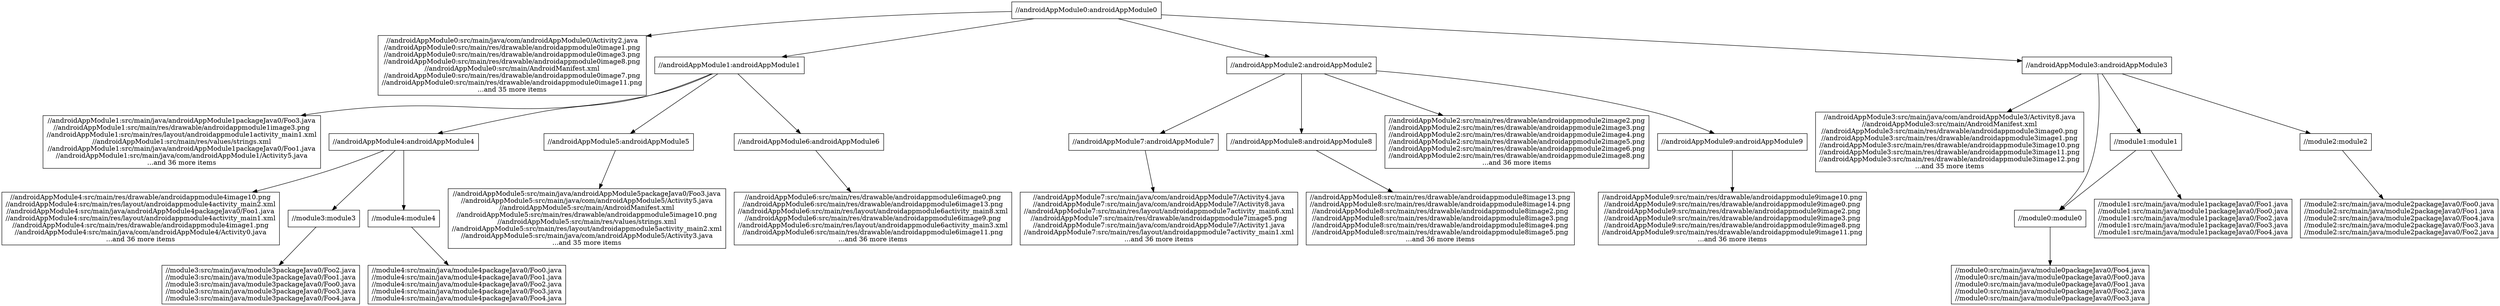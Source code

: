 digraph mygraph {
  node [shape=box];
"//androidAppModule0:androidAppModule0"
"//androidAppModule0:androidAppModule0" -> "//androidAppModule0:src/main/java/com/androidAppModule0/Activity2.java\n//androidAppModule0:src/main/res/drawable/androidappmodule0image1.png\n//androidAppModule0:src/main/res/drawable/androidappmodule0image3.png\n//androidAppModule0:src/main/res/drawable/androidappmodule0image8.png\n//androidAppModule0:src/main/AndroidManifest.xml\n//androidAppModule0:src/main/res/drawable/androidappmodule0image7.png\n//androidAppModule0:src/main/res/drawable/androidappmodule0image11.png\n...and 35 more items"
"//androidAppModule0:androidAppModule0" -> "//androidAppModule1:androidAppModule1"
"//androidAppModule0:androidAppModule0" -> "//androidAppModule2:androidAppModule2"
"//androidAppModule0:androidAppModule0" -> "//androidAppModule3:androidAppModule3"
"//androidAppModule2:androidAppModule2"
"//androidAppModule2:androidAppModule2" -> "//androidAppModule7:androidAppModule7"
"//androidAppModule2:androidAppModule2" -> "//androidAppModule8:androidAppModule8"
"//androidAppModule2:androidAppModule2" -> "//androidAppModule2:src/main/res/drawable/androidappmodule2image2.png\n//androidAppModule2:src/main/res/drawable/androidappmodule2image3.png\n//androidAppModule2:src/main/res/drawable/androidappmodule2image4.png\n//androidAppModule2:src/main/res/drawable/androidappmodule2image5.png\n//androidAppModule2:src/main/res/drawable/androidappmodule2image6.png\n//androidAppModule2:src/main/res/drawable/androidappmodule2image8.png\n...and 36 more items"
"//androidAppModule2:androidAppModule2" -> "//androidAppModule9:androidAppModule9"
"//androidAppModule9:androidAppModule9"
"//androidAppModule9:androidAppModule9" -> "//androidAppModule9:src/main/res/drawable/androidappmodule9image10.png\n//androidAppModule9:src/main/res/drawable/androidappmodule9image0.png\n//androidAppModule9:src/main/res/drawable/androidappmodule9image2.png\n//androidAppModule9:src/main/res/drawable/androidappmodule9image3.png\n//androidAppModule9:src/main/res/drawable/androidappmodule9image8.png\n//androidAppModule9:src/main/res/drawable/androidappmodule9image11.png\n...and 36 more items"
"//androidAppModule9:src/main/res/drawable/androidappmodule9image10.png\n//androidAppModule9:src/main/res/drawable/androidappmodule9image0.png\n//androidAppModule9:src/main/res/drawable/androidappmodule9image2.png\n//androidAppModule9:src/main/res/drawable/androidappmodule9image3.png\n//androidAppModule9:src/main/res/drawable/androidappmodule9image8.png\n//androidAppModule9:src/main/res/drawable/androidappmodule9image11.png\n...and 36 more items"
"//androidAppModule2:src/main/res/drawable/androidappmodule2image2.png\n//androidAppModule2:src/main/res/drawable/androidappmodule2image3.png\n//androidAppModule2:src/main/res/drawable/androidappmodule2image4.png\n//androidAppModule2:src/main/res/drawable/androidappmodule2image5.png\n//androidAppModule2:src/main/res/drawable/androidappmodule2image6.png\n//androidAppModule2:src/main/res/drawable/androidappmodule2image8.png\n...and 36 more items"
"//androidAppModule8:androidAppModule8"
"//androidAppModule8:androidAppModule8" -> "//androidAppModule8:src/main/res/drawable/androidappmodule8image13.png\n//androidAppModule8:src/main/res/drawable/androidappmodule8image14.png\n//androidAppModule8:src/main/res/drawable/androidappmodule8image2.png\n//androidAppModule8:src/main/res/drawable/androidappmodule8image3.png\n//androidAppModule8:src/main/res/drawable/androidappmodule8image4.png\n//androidAppModule8:src/main/res/drawable/androidappmodule8image5.png\n...and 36 more items"
"//androidAppModule8:src/main/res/drawable/androidappmodule8image13.png\n//androidAppModule8:src/main/res/drawable/androidappmodule8image14.png\n//androidAppModule8:src/main/res/drawable/androidappmodule8image2.png\n//androidAppModule8:src/main/res/drawable/androidappmodule8image3.png\n//androidAppModule8:src/main/res/drawable/androidappmodule8image4.png\n//androidAppModule8:src/main/res/drawable/androidappmodule8image5.png\n...and 36 more items"
"//androidAppModule7:androidAppModule7"
"//androidAppModule7:androidAppModule7" -> "//androidAppModule7:src/main/java/com/androidAppModule7/Activity4.java\n//androidAppModule7:src/main/java/com/androidAppModule7/Activity8.java\n//androidAppModule7:src/main/res/layout/androidappmodule7activity_main6.xml\n//androidAppModule7:src/main/res/drawable/androidappmodule7image5.png\n//androidAppModule7:src/main/java/com/androidAppModule7/Activity1.java\n//androidAppModule7:src/main/res/layout/androidappmodule7activity_main1.xml\n...and 36 more items"
"//androidAppModule7:src/main/java/com/androidAppModule7/Activity4.java\n//androidAppModule7:src/main/java/com/androidAppModule7/Activity8.java\n//androidAppModule7:src/main/res/layout/androidappmodule7activity_main6.xml\n//androidAppModule7:src/main/res/drawable/androidappmodule7image5.png\n//androidAppModule7:src/main/java/com/androidAppModule7/Activity1.java\n//androidAppModule7:src/main/res/layout/androidappmodule7activity_main1.xml\n...and 36 more items"
"//androidAppModule1:androidAppModule1"
"//androidAppModule1:androidAppModule1" -> "//androidAppModule1:src/main/java/androidAppModule1packageJava0/Foo3.java\n//androidAppModule1:src/main/res/drawable/androidappmodule1image3.png\n//androidAppModule1:src/main/res/layout/androidappmodule1activity_main1.xml\n//androidAppModule1:src/main/res/values/strings.xml\n//androidAppModule1:src/main/java/androidAppModule1packageJava0/Foo1.java\n//androidAppModule1:src/main/java/com/androidAppModule1/Activity5.java\n...and 36 more items"
"//androidAppModule1:androidAppModule1" -> "//androidAppModule4:androidAppModule4"
"//androidAppModule1:androidAppModule1" -> "//androidAppModule5:androidAppModule5"
"//androidAppModule1:androidAppModule1" -> "//androidAppModule6:androidAppModule6"
"//androidAppModule6:androidAppModule6"
"//androidAppModule6:androidAppModule6" -> "//androidAppModule6:src/main/res/drawable/androidappmodule6image0.png\n//androidAppModule6:src/main/res/drawable/androidappmodule6image13.png\n//androidAppModule6:src/main/res/layout/androidappmodule6activity_main8.xml\n//androidAppModule6:src/main/res/drawable/androidappmodule6image9.png\n//androidAppModule6:src/main/res/layout/androidappmodule6activity_main3.xml\n//androidAppModule6:src/main/res/drawable/androidappmodule6image11.png\n...and 36 more items"
"//androidAppModule6:src/main/res/drawable/androidappmodule6image0.png\n//androidAppModule6:src/main/res/drawable/androidappmodule6image13.png\n//androidAppModule6:src/main/res/layout/androidappmodule6activity_main8.xml\n//androidAppModule6:src/main/res/drawable/androidappmodule6image9.png\n//androidAppModule6:src/main/res/layout/androidappmodule6activity_main3.xml\n//androidAppModule6:src/main/res/drawable/androidappmodule6image11.png\n...and 36 more items"
"//androidAppModule5:androidAppModule5"
"//androidAppModule5:androidAppModule5" -> "//androidAppModule5:src/main/java/androidAppModule5packageJava0/Foo3.java\n//androidAppModule5:src/main/java/com/androidAppModule5/Activity5.java\n//androidAppModule5:src/main/AndroidManifest.xml\n//androidAppModule5:src/main/res/drawable/androidappmodule5image10.png\n//androidAppModule5:src/main/res/values/strings.xml\n//androidAppModule5:src/main/res/layout/androidappmodule5activity_main2.xml\n//androidAppModule5:src/main/java/com/androidAppModule5/Activity3.java\n...and 35 more items"
"//androidAppModule5:src/main/java/androidAppModule5packageJava0/Foo3.java\n//androidAppModule5:src/main/java/com/androidAppModule5/Activity5.java\n//androidAppModule5:src/main/AndroidManifest.xml\n//androidAppModule5:src/main/res/drawable/androidappmodule5image10.png\n//androidAppModule5:src/main/res/values/strings.xml\n//androidAppModule5:src/main/res/layout/androidappmodule5activity_main2.xml\n//androidAppModule5:src/main/java/com/androidAppModule5/Activity3.java\n...and 35 more items"
"//androidAppModule1:src/main/java/androidAppModule1packageJava0/Foo3.java\n//androidAppModule1:src/main/res/drawable/androidappmodule1image3.png\n//androidAppModule1:src/main/res/layout/androidappmodule1activity_main1.xml\n//androidAppModule1:src/main/res/values/strings.xml\n//androidAppModule1:src/main/java/androidAppModule1packageJava0/Foo1.java\n//androidAppModule1:src/main/java/com/androidAppModule1/Activity5.java\n...and 36 more items"
"//androidAppModule3:androidAppModule3"
"//androidAppModule3:androidAppModule3" -> "//androidAppModule3:src/main/java/com/androidAppModule3/Activity8.java\n//androidAppModule3:src/main/AndroidManifest.xml\n//androidAppModule3:src/main/res/drawable/androidappmodule3image0.png\n//androidAppModule3:src/main/res/drawable/androidappmodule3image1.png\n//androidAppModule3:src/main/res/drawable/androidappmodule3image10.png\n//androidAppModule3:src/main/res/drawable/androidappmodule3image11.png\n//androidAppModule3:src/main/res/drawable/androidappmodule3image12.png\n...and 35 more items"
"//androidAppModule3:androidAppModule3" -> "//module1:module1"
"//androidAppModule3:androidAppModule3" -> "//module0:module0"
"//androidAppModule3:androidAppModule3" -> "//module2:module2"
"//module2:module2"
"//module2:module2" -> "//module2:src/main/java/module2packageJava0/Foo0.java\n//module2:src/main/java/module2packageJava0/Foo1.java\n//module2:src/main/java/module2packageJava0/Foo4.java\n//module2:src/main/java/module2packageJava0/Foo3.java\n//module2:src/main/java/module2packageJava0/Foo2.java"
"//module2:src/main/java/module2packageJava0/Foo0.java\n//module2:src/main/java/module2packageJava0/Foo1.java\n//module2:src/main/java/module2packageJava0/Foo4.java\n//module2:src/main/java/module2packageJava0/Foo3.java\n//module2:src/main/java/module2packageJava0/Foo2.java"
"//module1:module1"
"//module1:module1" -> "//module1:src/main/java/module1packageJava0/Foo1.java\n//module1:src/main/java/module1packageJava0/Foo0.java\n//module1:src/main/java/module1packageJava0/Foo2.java\n//module1:src/main/java/module1packageJava0/Foo3.java\n//module1:src/main/java/module1packageJava0/Foo4.java"
"//module1:module1" -> "//module0:module0"
"//module0:module0"
"//module0:module0" -> "//module0:src/main/java/module0packageJava0/Foo4.java\n//module0:src/main/java/module0packageJava0/Foo0.java\n//module0:src/main/java/module0packageJava0/Foo1.java\n//module0:src/main/java/module0packageJava0/Foo2.java\n//module0:src/main/java/module0packageJava0/Foo3.java"
"//module0:src/main/java/module0packageJava0/Foo4.java\n//module0:src/main/java/module0packageJava0/Foo0.java\n//module0:src/main/java/module0packageJava0/Foo1.java\n//module0:src/main/java/module0packageJava0/Foo2.java\n//module0:src/main/java/module0packageJava0/Foo3.java"
"//module1:src/main/java/module1packageJava0/Foo1.java\n//module1:src/main/java/module1packageJava0/Foo0.java\n//module1:src/main/java/module1packageJava0/Foo2.java\n//module1:src/main/java/module1packageJava0/Foo3.java\n//module1:src/main/java/module1packageJava0/Foo4.java"
"//androidAppModule3:src/main/java/com/androidAppModule3/Activity8.java\n//androidAppModule3:src/main/AndroidManifest.xml\n//androidAppModule3:src/main/res/drawable/androidappmodule3image0.png\n//androidAppModule3:src/main/res/drawable/androidappmodule3image1.png\n//androidAppModule3:src/main/res/drawable/androidappmodule3image10.png\n//androidAppModule3:src/main/res/drawable/androidappmodule3image11.png\n//androidAppModule3:src/main/res/drawable/androidappmodule3image12.png\n...and 35 more items"
"//androidAppModule0:src/main/java/com/androidAppModule0/Activity2.java\n//androidAppModule0:src/main/res/drawable/androidappmodule0image1.png\n//androidAppModule0:src/main/res/drawable/androidappmodule0image3.png\n//androidAppModule0:src/main/res/drawable/androidappmodule0image8.png\n//androidAppModule0:src/main/AndroidManifest.xml\n//androidAppModule0:src/main/res/drawable/androidappmodule0image7.png\n//androidAppModule0:src/main/res/drawable/androidappmodule0image11.png\n...and 35 more items"
"//androidAppModule4:androidAppModule4"
"//androidAppModule4:androidAppModule4" -> "//androidAppModule4:src/main/res/drawable/androidappmodule4image10.png\n//androidAppModule4:src/main/res/layout/androidappmodule4activity_main2.xml\n//androidAppModule4:src/main/java/androidAppModule4packageJava0/Foo1.java\n//androidAppModule4:src/main/res/layout/androidappmodule4activity_main1.xml\n//androidAppModule4:src/main/res/drawable/androidappmodule4image1.png\n//androidAppModule4:src/main/java/com/androidAppModule4/Activity0.java\n...and 36 more items"
"//androidAppModule4:androidAppModule4" -> "//module3:module3"
"//androidAppModule4:androidAppModule4" -> "//module4:module4"
"//module4:module4"
"//module4:module4" -> "//module4:src/main/java/module4packageJava0/Foo0.java\n//module4:src/main/java/module4packageJava0/Foo1.java\n//module4:src/main/java/module4packageJava0/Foo2.java\n//module4:src/main/java/module4packageJava0/Foo3.java\n//module4:src/main/java/module4packageJava0/Foo4.java"
"//module4:src/main/java/module4packageJava0/Foo0.java\n//module4:src/main/java/module4packageJava0/Foo1.java\n//module4:src/main/java/module4packageJava0/Foo2.java\n//module4:src/main/java/module4packageJava0/Foo3.java\n//module4:src/main/java/module4packageJava0/Foo4.java"
"//module3:module3"
"//module3:module3" -> "//module3:src/main/java/module3packageJava0/Foo2.java\n//module3:src/main/java/module3packageJava0/Foo1.java\n//module3:src/main/java/module3packageJava0/Foo0.java\n//module3:src/main/java/module3packageJava0/Foo3.java\n//module3:src/main/java/module3packageJava0/Foo4.java"
"//module3:src/main/java/module3packageJava0/Foo2.java\n//module3:src/main/java/module3packageJava0/Foo1.java\n//module3:src/main/java/module3packageJava0/Foo0.java\n//module3:src/main/java/module3packageJava0/Foo3.java\n//module3:src/main/java/module3packageJava0/Foo4.java"
"//androidAppModule4:src/main/res/drawable/androidappmodule4image10.png\n//androidAppModule4:src/main/res/layout/androidappmodule4activity_main2.xml\n//androidAppModule4:src/main/java/androidAppModule4packageJava0/Foo1.java\n//androidAppModule4:src/main/res/layout/androidappmodule4activity_main1.xml\n//androidAppModule4:src/main/res/drawable/androidappmodule4image1.png\n//androidAppModule4:src/main/java/com/androidAppModule4/Activity0.java\n...and 36 more items"
}
